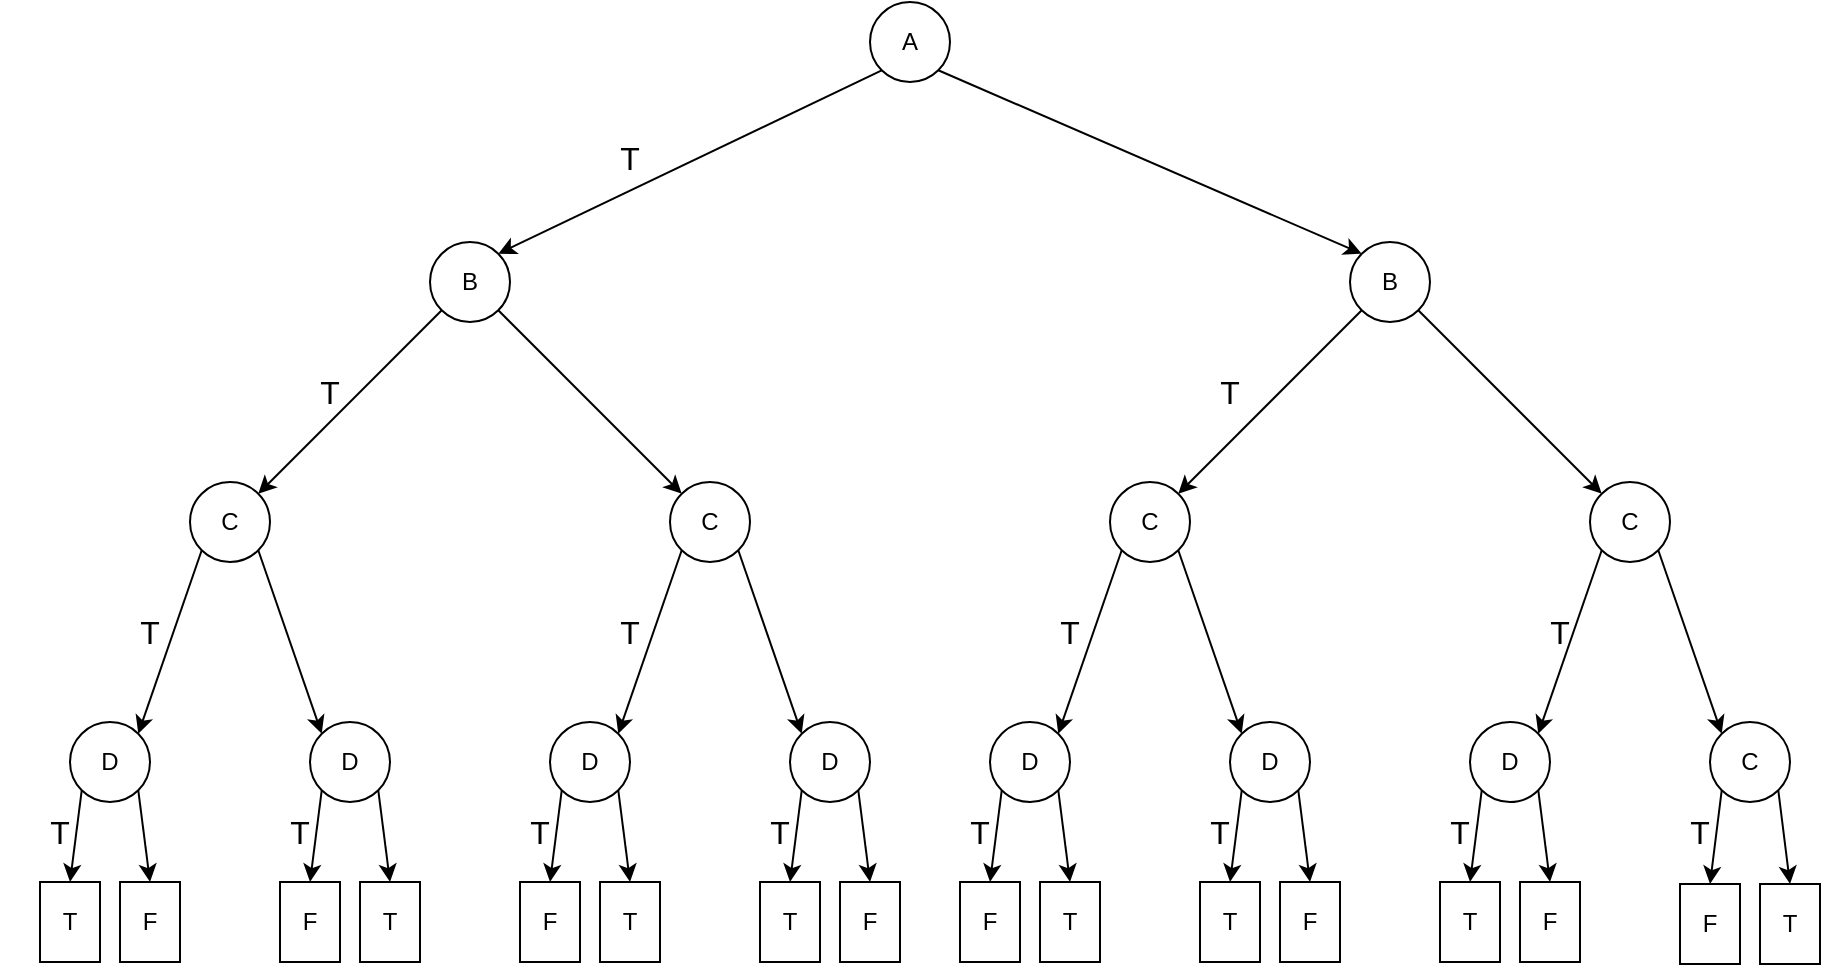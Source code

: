 <mxfile version="21.7.1" type="github">
  <diagram name="Trang-1" id="c6DrtgqLX9AAQbIjRyR2">
    <mxGraphModel dx="1050" dy="534" grid="1" gridSize="10" guides="1" tooltips="1" connect="1" arrows="1" fold="1" page="1" pageScale="1" pageWidth="2339" pageHeight="3300" math="0" shadow="0">
      <root>
        <mxCell id="0" />
        <mxCell id="1" parent="0" />
        <mxCell id="hg2JY5M4wenPQIr7XRld-16" style="rounded=0;orthogonalLoop=1;jettySize=auto;html=1;exitX=0;exitY=1;exitDx=0;exitDy=0;entryX=1;entryY=0;entryDx=0;entryDy=0;" edge="1" parent="1" source="hg2JY5M4wenPQIr7XRld-1" target="hg2JY5M4wenPQIr7XRld-3">
          <mxGeometry relative="1" as="geometry" />
        </mxCell>
        <mxCell id="hg2JY5M4wenPQIr7XRld-17" style="rounded=0;orthogonalLoop=1;jettySize=auto;html=1;exitX=1;exitY=1;exitDx=0;exitDy=0;entryX=0;entryY=0;entryDx=0;entryDy=0;" edge="1" parent="1" source="hg2JY5M4wenPQIr7XRld-1" target="hg2JY5M4wenPQIr7XRld-2">
          <mxGeometry relative="1" as="geometry" />
        </mxCell>
        <mxCell id="hg2JY5M4wenPQIr7XRld-1" value="A" style="ellipse;whiteSpace=wrap;html=1;aspect=fixed;" vertex="1" parent="1">
          <mxGeometry x="580" y="160" width="40" height="40" as="geometry" />
        </mxCell>
        <mxCell id="hg2JY5M4wenPQIr7XRld-20" style="rounded=0;orthogonalLoop=1;jettySize=auto;html=1;exitX=0;exitY=1;exitDx=0;exitDy=0;entryX=1;entryY=0;entryDx=0;entryDy=0;" edge="1" parent="1" source="hg2JY5M4wenPQIr7XRld-2" target="hg2JY5M4wenPQIr7XRld-7">
          <mxGeometry relative="1" as="geometry" />
        </mxCell>
        <mxCell id="hg2JY5M4wenPQIr7XRld-21" style="rounded=0;orthogonalLoop=1;jettySize=auto;html=1;exitX=1;exitY=1;exitDx=0;exitDy=0;entryX=0;entryY=0;entryDx=0;entryDy=0;" edge="1" parent="1" source="hg2JY5M4wenPQIr7XRld-2" target="hg2JY5M4wenPQIr7XRld-6">
          <mxGeometry relative="1" as="geometry" />
        </mxCell>
        <mxCell id="hg2JY5M4wenPQIr7XRld-2" value="B" style="ellipse;whiteSpace=wrap;html=1;aspect=fixed;" vertex="1" parent="1">
          <mxGeometry x="820" y="280" width="40" height="40" as="geometry" />
        </mxCell>
        <mxCell id="hg2JY5M4wenPQIr7XRld-18" style="rounded=0;orthogonalLoop=1;jettySize=auto;html=1;exitX=0;exitY=1;exitDx=0;exitDy=0;entryX=1;entryY=0;entryDx=0;entryDy=0;" edge="1" parent="1" source="hg2JY5M4wenPQIr7XRld-3" target="hg2JY5M4wenPQIr7XRld-5">
          <mxGeometry relative="1" as="geometry" />
        </mxCell>
        <mxCell id="hg2JY5M4wenPQIr7XRld-19" style="rounded=0;orthogonalLoop=1;jettySize=auto;html=1;exitX=1;exitY=1;exitDx=0;exitDy=0;entryX=0;entryY=0;entryDx=0;entryDy=0;" edge="1" parent="1" source="hg2JY5M4wenPQIr7XRld-3" target="hg2JY5M4wenPQIr7XRld-4">
          <mxGeometry relative="1" as="geometry" />
        </mxCell>
        <mxCell id="hg2JY5M4wenPQIr7XRld-3" value="B" style="ellipse;whiteSpace=wrap;html=1;aspect=fixed;" vertex="1" parent="1">
          <mxGeometry x="360" y="280" width="40" height="40" as="geometry" />
        </mxCell>
        <mxCell id="hg2JY5M4wenPQIr7XRld-24" style="rounded=0;orthogonalLoop=1;jettySize=auto;html=1;exitX=0;exitY=1;exitDx=0;exitDy=0;entryX=1;entryY=0;entryDx=0;entryDy=0;" edge="1" parent="1" source="hg2JY5M4wenPQIr7XRld-4" target="hg2JY5M4wenPQIr7XRld-11">
          <mxGeometry relative="1" as="geometry" />
        </mxCell>
        <mxCell id="hg2JY5M4wenPQIr7XRld-25" style="rounded=0;orthogonalLoop=1;jettySize=auto;html=1;exitX=1;exitY=1;exitDx=0;exitDy=0;entryX=0;entryY=0;entryDx=0;entryDy=0;" edge="1" parent="1" source="hg2JY5M4wenPQIr7XRld-4" target="hg2JY5M4wenPQIr7XRld-10">
          <mxGeometry relative="1" as="geometry" />
        </mxCell>
        <mxCell id="hg2JY5M4wenPQIr7XRld-4" value="C" style="ellipse;whiteSpace=wrap;html=1;aspect=fixed;" vertex="1" parent="1">
          <mxGeometry x="480" y="400" width="40" height="40" as="geometry" />
        </mxCell>
        <mxCell id="hg2JY5M4wenPQIr7XRld-22" style="rounded=0;orthogonalLoop=1;jettySize=auto;html=1;exitX=0;exitY=1;exitDx=0;exitDy=0;entryX=1;entryY=0;entryDx=0;entryDy=0;" edge="1" parent="1" source="hg2JY5M4wenPQIr7XRld-5" target="hg2JY5M4wenPQIr7XRld-9">
          <mxGeometry relative="1" as="geometry" />
        </mxCell>
        <mxCell id="hg2JY5M4wenPQIr7XRld-23" style="rounded=0;orthogonalLoop=1;jettySize=auto;html=1;exitX=1;exitY=1;exitDx=0;exitDy=0;entryX=0;entryY=0;entryDx=0;entryDy=0;" edge="1" parent="1" source="hg2JY5M4wenPQIr7XRld-5" target="hg2JY5M4wenPQIr7XRld-8">
          <mxGeometry relative="1" as="geometry" />
        </mxCell>
        <mxCell id="hg2JY5M4wenPQIr7XRld-5" value="C" style="ellipse;whiteSpace=wrap;html=1;aspect=fixed;" vertex="1" parent="1">
          <mxGeometry x="240" y="400" width="40" height="40" as="geometry" />
        </mxCell>
        <mxCell id="hg2JY5M4wenPQIr7XRld-28" style="rounded=0;orthogonalLoop=1;jettySize=auto;html=1;exitX=0;exitY=1;exitDx=0;exitDy=0;entryX=1;entryY=0;entryDx=0;entryDy=0;" edge="1" parent="1" source="hg2JY5M4wenPQIr7XRld-6" target="hg2JY5M4wenPQIr7XRld-15">
          <mxGeometry relative="1" as="geometry" />
        </mxCell>
        <mxCell id="hg2JY5M4wenPQIr7XRld-29" style="rounded=0;orthogonalLoop=1;jettySize=auto;html=1;exitX=1;exitY=1;exitDx=0;exitDy=0;entryX=0;entryY=0;entryDx=0;entryDy=0;" edge="1" parent="1" source="hg2JY5M4wenPQIr7XRld-6" target="hg2JY5M4wenPQIr7XRld-14">
          <mxGeometry relative="1" as="geometry" />
        </mxCell>
        <mxCell id="hg2JY5M4wenPQIr7XRld-6" value="C" style="ellipse;whiteSpace=wrap;html=1;aspect=fixed;" vertex="1" parent="1">
          <mxGeometry x="940" y="400" width="40" height="40" as="geometry" />
        </mxCell>
        <mxCell id="hg2JY5M4wenPQIr7XRld-26" style="rounded=0;orthogonalLoop=1;jettySize=auto;html=1;exitX=0;exitY=1;exitDx=0;exitDy=0;entryX=1;entryY=0;entryDx=0;entryDy=0;" edge="1" parent="1" source="hg2JY5M4wenPQIr7XRld-7" target="hg2JY5M4wenPQIr7XRld-13">
          <mxGeometry relative="1" as="geometry" />
        </mxCell>
        <mxCell id="hg2JY5M4wenPQIr7XRld-27" style="rounded=0;orthogonalLoop=1;jettySize=auto;html=1;exitX=1;exitY=1;exitDx=0;exitDy=0;entryX=0;entryY=0;entryDx=0;entryDy=0;" edge="1" parent="1" source="hg2JY5M4wenPQIr7XRld-7" target="hg2JY5M4wenPQIr7XRld-12">
          <mxGeometry relative="1" as="geometry" />
        </mxCell>
        <mxCell id="hg2JY5M4wenPQIr7XRld-7" value="C" style="ellipse;whiteSpace=wrap;html=1;aspect=fixed;" vertex="1" parent="1">
          <mxGeometry x="700" y="400" width="40" height="40" as="geometry" />
        </mxCell>
        <mxCell id="hg2JY5M4wenPQIr7XRld-48" style="rounded=0;orthogonalLoop=1;jettySize=auto;html=1;exitX=0;exitY=1;exitDx=0;exitDy=0;entryX=0.5;entryY=0;entryDx=0;entryDy=0;" edge="1" parent="1" source="hg2JY5M4wenPQIr7XRld-8" target="hg2JY5M4wenPQIr7XRld-32">
          <mxGeometry relative="1" as="geometry" />
        </mxCell>
        <mxCell id="hg2JY5M4wenPQIr7XRld-49" style="rounded=0;orthogonalLoop=1;jettySize=auto;html=1;exitX=1;exitY=1;exitDx=0;exitDy=0;entryX=0.5;entryY=0;entryDx=0;entryDy=0;" edge="1" parent="1" source="hg2JY5M4wenPQIr7XRld-8" target="hg2JY5M4wenPQIr7XRld-33">
          <mxGeometry relative="1" as="geometry" />
        </mxCell>
        <mxCell id="hg2JY5M4wenPQIr7XRld-8" value="D" style="ellipse;whiteSpace=wrap;html=1;aspect=fixed;" vertex="1" parent="1">
          <mxGeometry x="300" y="520" width="40" height="40" as="geometry" />
        </mxCell>
        <mxCell id="hg2JY5M4wenPQIr7XRld-46" style="rounded=0;orthogonalLoop=1;jettySize=auto;html=1;exitX=0;exitY=1;exitDx=0;exitDy=0;entryX=0.5;entryY=0;entryDx=0;entryDy=0;" edge="1" parent="1" source="hg2JY5M4wenPQIr7XRld-9" target="hg2JY5M4wenPQIr7XRld-30">
          <mxGeometry relative="1" as="geometry" />
        </mxCell>
        <mxCell id="hg2JY5M4wenPQIr7XRld-47" style="rounded=0;orthogonalLoop=1;jettySize=auto;html=1;exitX=1;exitY=1;exitDx=0;exitDy=0;entryX=0.5;entryY=0;entryDx=0;entryDy=0;" edge="1" parent="1" source="hg2JY5M4wenPQIr7XRld-9" target="hg2JY5M4wenPQIr7XRld-31">
          <mxGeometry relative="1" as="geometry" />
        </mxCell>
        <mxCell id="hg2JY5M4wenPQIr7XRld-9" value="D" style="ellipse;whiteSpace=wrap;html=1;aspect=fixed;" vertex="1" parent="1">
          <mxGeometry x="180" y="520" width="40" height="40" as="geometry" />
        </mxCell>
        <mxCell id="hg2JY5M4wenPQIr7XRld-52" style="rounded=0;orthogonalLoop=1;jettySize=auto;html=1;exitX=0;exitY=1;exitDx=0;exitDy=0;entryX=0.5;entryY=0;entryDx=0;entryDy=0;" edge="1" parent="1" source="hg2JY5M4wenPQIr7XRld-10" target="hg2JY5M4wenPQIr7XRld-36">
          <mxGeometry relative="1" as="geometry" />
        </mxCell>
        <mxCell id="hg2JY5M4wenPQIr7XRld-53" style="rounded=0;orthogonalLoop=1;jettySize=auto;html=1;exitX=1;exitY=1;exitDx=0;exitDy=0;entryX=0.5;entryY=0;entryDx=0;entryDy=0;" edge="1" parent="1" source="hg2JY5M4wenPQIr7XRld-10" target="hg2JY5M4wenPQIr7XRld-37">
          <mxGeometry relative="1" as="geometry" />
        </mxCell>
        <mxCell id="hg2JY5M4wenPQIr7XRld-10" value="D" style="ellipse;whiteSpace=wrap;html=1;aspect=fixed;" vertex="1" parent="1">
          <mxGeometry x="540" y="520" width="40" height="40" as="geometry" />
        </mxCell>
        <mxCell id="hg2JY5M4wenPQIr7XRld-50" style="rounded=0;orthogonalLoop=1;jettySize=auto;html=1;exitX=0;exitY=1;exitDx=0;exitDy=0;entryX=0.5;entryY=0;entryDx=0;entryDy=0;" edge="1" parent="1" source="hg2JY5M4wenPQIr7XRld-11" target="hg2JY5M4wenPQIr7XRld-34">
          <mxGeometry relative="1" as="geometry" />
        </mxCell>
        <mxCell id="hg2JY5M4wenPQIr7XRld-51" style="rounded=0;orthogonalLoop=1;jettySize=auto;html=1;exitX=1;exitY=1;exitDx=0;exitDy=0;entryX=0.5;entryY=0;entryDx=0;entryDy=0;" edge="1" parent="1" source="hg2JY5M4wenPQIr7XRld-11" target="hg2JY5M4wenPQIr7XRld-35">
          <mxGeometry relative="1" as="geometry" />
        </mxCell>
        <mxCell id="hg2JY5M4wenPQIr7XRld-11" value="D" style="ellipse;whiteSpace=wrap;html=1;aspect=fixed;" vertex="1" parent="1">
          <mxGeometry x="420" y="520" width="40" height="40" as="geometry" />
        </mxCell>
        <mxCell id="hg2JY5M4wenPQIr7XRld-56" style="rounded=0;orthogonalLoop=1;jettySize=auto;html=1;exitX=0;exitY=1;exitDx=0;exitDy=0;entryX=0.5;entryY=0;entryDx=0;entryDy=0;" edge="1" parent="1" source="hg2JY5M4wenPQIr7XRld-12" target="hg2JY5M4wenPQIr7XRld-40">
          <mxGeometry relative="1" as="geometry" />
        </mxCell>
        <mxCell id="hg2JY5M4wenPQIr7XRld-57" style="rounded=0;orthogonalLoop=1;jettySize=auto;html=1;exitX=1;exitY=1;exitDx=0;exitDy=0;entryX=0.5;entryY=0;entryDx=0;entryDy=0;" edge="1" parent="1" source="hg2JY5M4wenPQIr7XRld-12" target="hg2JY5M4wenPQIr7XRld-41">
          <mxGeometry relative="1" as="geometry" />
        </mxCell>
        <mxCell id="hg2JY5M4wenPQIr7XRld-12" value="D" style="ellipse;whiteSpace=wrap;html=1;aspect=fixed;" vertex="1" parent="1">
          <mxGeometry x="760" y="520" width="40" height="40" as="geometry" />
        </mxCell>
        <mxCell id="hg2JY5M4wenPQIr7XRld-54" style="rounded=0;orthogonalLoop=1;jettySize=auto;html=1;exitX=0;exitY=1;exitDx=0;exitDy=0;entryX=0.5;entryY=0;entryDx=0;entryDy=0;" edge="1" parent="1" source="hg2JY5M4wenPQIr7XRld-13" target="hg2JY5M4wenPQIr7XRld-38">
          <mxGeometry relative="1" as="geometry" />
        </mxCell>
        <mxCell id="hg2JY5M4wenPQIr7XRld-55" style="rounded=0;orthogonalLoop=1;jettySize=auto;html=1;exitX=1;exitY=1;exitDx=0;exitDy=0;entryX=0.5;entryY=0;entryDx=0;entryDy=0;" edge="1" parent="1" source="hg2JY5M4wenPQIr7XRld-13" target="hg2JY5M4wenPQIr7XRld-39">
          <mxGeometry relative="1" as="geometry" />
        </mxCell>
        <mxCell id="hg2JY5M4wenPQIr7XRld-13" value="D" style="ellipse;whiteSpace=wrap;html=1;aspect=fixed;" vertex="1" parent="1">
          <mxGeometry x="640" y="520" width="40" height="40" as="geometry" />
        </mxCell>
        <mxCell id="hg2JY5M4wenPQIr7XRld-60" style="rounded=0;orthogonalLoop=1;jettySize=auto;html=1;exitX=0;exitY=1;exitDx=0;exitDy=0;entryX=0.5;entryY=0;entryDx=0;entryDy=0;" edge="1" parent="1" source="hg2JY5M4wenPQIr7XRld-14" target="hg2JY5M4wenPQIr7XRld-44">
          <mxGeometry relative="1" as="geometry" />
        </mxCell>
        <mxCell id="hg2JY5M4wenPQIr7XRld-61" style="rounded=0;orthogonalLoop=1;jettySize=auto;html=1;exitX=1;exitY=1;exitDx=0;exitDy=0;entryX=0.5;entryY=0;entryDx=0;entryDy=0;" edge="1" parent="1" source="hg2JY5M4wenPQIr7XRld-14" target="hg2JY5M4wenPQIr7XRld-45">
          <mxGeometry relative="1" as="geometry" />
        </mxCell>
        <mxCell id="hg2JY5M4wenPQIr7XRld-14" value="C" style="ellipse;whiteSpace=wrap;html=1;aspect=fixed;" vertex="1" parent="1">
          <mxGeometry x="1000" y="520" width="40" height="40" as="geometry" />
        </mxCell>
        <mxCell id="hg2JY5M4wenPQIr7XRld-58" style="rounded=0;orthogonalLoop=1;jettySize=auto;html=1;exitX=0;exitY=1;exitDx=0;exitDy=0;entryX=0.5;entryY=0;entryDx=0;entryDy=0;" edge="1" parent="1" source="hg2JY5M4wenPQIr7XRld-15" target="hg2JY5M4wenPQIr7XRld-42">
          <mxGeometry relative="1" as="geometry" />
        </mxCell>
        <mxCell id="hg2JY5M4wenPQIr7XRld-59" style="rounded=0;orthogonalLoop=1;jettySize=auto;html=1;exitX=1;exitY=1;exitDx=0;exitDy=0;entryX=0.5;entryY=0;entryDx=0;entryDy=0;" edge="1" parent="1" source="hg2JY5M4wenPQIr7XRld-15" target="hg2JY5M4wenPQIr7XRld-43">
          <mxGeometry relative="1" as="geometry" />
        </mxCell>
        <mxCell id="hg2JY5M4wenPQIr7XRld-15" value="D" style="ellipse;whiteSpace=wrap;html=1;aspect=fixed;" vertex="1" parent="1">
          <mxGeometry x="880" y="520" width="40" height="40" as="geometry" />
        </mxCell>
        <mxCell id="hg2JY5M4wenPQIr7XRld-30" value="T" style="rounded=0;whiteSpace=wrap;html=1;" vertex="1" parent="1">
          <mxGeometry x="165" y="600" width="30" height="40" as="geometry" />
        </mxCell>
        <mxCell id="hg2JY5M4wenPQIr7XRld-31" value="F" style="rounded=0;whiteSpace=wrap;html=1;" vertex="1" parent="1">
          <mxGeometry x="205" y="600" width="30" height="40" as="geometry" />
        </mxCell>
        <mxCell id="hg2JY5M4wenPQIr7XRld-32" value="F" style="rounded=0;whiteSpace=wrap;html=1;" vertex="1" parent="1">
          <mxGeometry x="285" y="600" width="30" height="40" as="geometry" />
        </mxCell>
        <mxCell id="hg2JY5M4wenPQIr7XRld-33" value="T" style="rounded=0;whiteSpace=wrap;html=1;" vertex="1" parent="1">
          <mxGeometry x="325" y="600" width="30" height="40" as="geometry" />
        </mxCell>
        <mxCell id="hg2JY5M4wenPQIr7XRld-34" value="F" style="rounded=0;whiteSpace=wrap;html=1;" vertex="1" parent="1">
          <mxGeometry x="405" y="600" width="30" height="40" as="geometry" />
        </mxCell>
        <mxCell id="hg2JY5M4wenPQIr7XRld-35" value="T" style="rounded=0;whiteSpace=wrap;html=1;" vertex="1" parent="1">
          <mxGeometry x="445" y="600" width="30" height="40" as="geometry" />
        </mxCell>
        <mxCell id="hg2JY5M4wenPQIr7XRld-36" value="T" style="rounded=0;whiteSpace=wrap;html=1;" vertex="1" parent="1">
          <mxGeometry x="525" y="600" width="30" height="40" as="geometry" />
        </mxCell>
        <mxCell id="hg2JY5M4wenPQIr7XRld-37" value="F" style="rounded=0;whiteSpace=wrap;html=1;" vertex="1" parent="1">
          <mxGeometry x="565" y="600" width="30" height="40" as="geometry" />
        </mxCell>
        <mxCell id="hg2JY5M4wenPQIr7XRld-38" value="F" style="rounded=0;whiteSpace=wrap;html=1;" vertex="1" parent="1">
          <mxGeometry x="625" y="600" width="30" height="40" as="geometry" />
        </mxCell>
        <mxCell id="hg2JY5M4wenPQIr7XRld-39" value="T" style="rounded=0;whiteSpace=wrap;html=1;" vertex="1" parent="1">
          <mxGeometry x="665" y="600" width="30" height="40" as="geometry" />
        </mxCell>
        <mxCell id="hg2JY5M4wenPQIr7XRld-40" value="T" style="rounded=0;whiteSpace=wrap;html=1;" vertex="1" parent="1">
          <mxGeometry x="745" y="600" width="30" height="40" as="geometry" />
        </mxCell>
        <mxCell id="hg2JY5M4wenPQIr7XRld-41" value="F" style="rounded=0;whiteSpace=wrap;html=1;" vertex="1" parent="1">
          <mxGeometry x="785" y="600" width="30" height="40" as="geometry" />
        </mxCell>
        <mxCell id="hg2JY5M4wenPQIr7XRld-42" value="T" style="rounded=0;whiteSpace=wrap;html=1;" vertex="1" parent="1">
          <mxGeometry x="865" y="600" width="30" height="40" as="geometry" />
        </mxCell>
        <mxCell id="hg2JY5M4wenPQIr7XRld-43" value="F" style="rounded=0;whiteSpace=wrap;html=1;" vertex="1" parent="1">
          <mxGeometry x="905" y="600" width="30" height="40" as="geometry" />
        </mxCell>
        <mxCell id="hg2JY5M4wenPQIr7XRld-44" value="F" style="rounded=0;whiteSpace=wrap;html=1;" vertex="1" parent="1">
          <mxGeometry x="985" y="601" width="30" height="40" as="geometry" />
        </mxCell>
        <mxCell id="hg2JY5M4wenPQIr7XRld-45" value="T" style="rounded=0;whiteSpace=wrap;html=1;" vertex="1" parent="1">
          <mxGeometry x="1025" y="601" width="30" height="40" as="geometry" />
        </mxCell>
        <mxCell id="hg2JY5M4wenPQIr7XRld-64" value="T" style="text;html=1;strokeColor=none;fillColor=none;align=center;verticalAlign=middle;whiteSpace=wrap;rounded=0;rotation=0;fontSize=16;" vertex="1" parent="1">
          <mxGeometry x="430" y="223" width="60" height="30" as="geometry" />
        </mxCell>
        <mxCell id="hg2JY5M4wenPQIr7XRld-67" value="T" style="text;html=1;strokeColor=none;fillColor=none;align=center;verticalAlign=middle;whiteSpace=wrap;rounded=0;rotation=0;fontSize=16;" vertex="1" parent="1">
          <mxGeometry x="280" y="340" width="60" height="30" as="geometry" />
        </mxCell>
        <mxCell id="hg2JY5M4wenPQIr7XRld-68" value="T" style="text;html=1;strokeColor=none;fillColor=none;align=center;verticalAlign=middle;whiteSpace=wrap;rounded=0;rotation=0;fontSize=16;" vertex="1" parent="1">
          <mxGeometry x="190" y="460" width="60" height="30" as="geometry" />
        </mxCell>
        <mxCell id="hg2JY5M4wenPQIr7XRld-69" value="T" style="text;html=1;strokeColor=none;fillColor=none;align=center;verticalAlign=middle;whiteSpace=wrap;rounded=0;rotation=0;fontSize=16;" vertex="1" parent="1">
          <mxGeometry x="145" y="560" width="60" height="30" as="geometry" />
        </mxCell>
        <mxCell id="hg2JY5M4wenPQIr7XRld-70" value="T" style="text;html=1;strokeColor=none;fillColor=none;align=center;verticalAlign=middle;whiteSpace=wrap;rounded=0;rotation=0;fontSize=16;" vertex="1" parent="1">
          <mxGeometry x="730" y="340" width="60" height="30" as="geometry" />
        </mxCell>
        <mxCell id="hg2JY5M4wenPQIr7XRld-71" value="T" style="text;html=1;strokeColor=none;fillColor=none;align=center;verticalAlign=middle;whiteSpace=wrap;rounded=0;rotation=0;fontSize=16;" vertex="1" parent="1">
          <mxGeometry x="430" y="460" width="60" height="30" as="geometry" />
        </mxCell>
        <mxCell id="hg2JY5M4wenPQIr7XRld-72" value="T" style="text;html=1;strokeColor=none;fillColor=none;align=center;verticalAlign=middle;whiteSpace=wrap;rounded=0;rotation=0;fontSize=16;" vertex="1" parent="1">
          <mxGeometry x="650" y="460" width="60" height="30" as="geometry" />
        </mxCell>
        <mxCell id="hg2JY5M4wenPQIr7XRld-73" value="T" style="text;html=1;strokeColor=none;fillColor=none;align=center;verticalAlign=middle;whiteSpace=wrap;rounded=0;rotation=0;fontSize=16;" vertex="1" parent="1">
          <mxGeometry x="895" y="460" width="60" height="30" as="geometry" />
        </mxCell>
        <mxCell id="hg2JY5M4wenPQIr7XRld-74" value="T" style="text;html=1;strokeColor=none;fillColor=none;align=center;verticalAlign=middle;whiteSpace=wrap;rounded=0;rotation=0;fontSize=16;" vertex="1" parent="1">
          <mxGeometry x="265" y="560" width="60" height="30" as="geometry" />
        </mxCell>
        <mxCell id="hg2JY5M4wenPQIr7XRld-75" value="T" style="text;html=1;strokeColor=none;fillColor=none;align=center;verticalAlign=middle;whiteSpace=wrap;rounded=0;rotation=0;fontSize=16;" vertex="1" parent="1">
          <mxGeometry x="385" y="560" width="60" height="30" as="geometry" />
        </mxCell>
        <mxCell id="hg2JY5M4wenPQIr7XRld-76" value="T" style="text;html=1;strokeColor=none;fillColor=none;align=center;verticalAlign=middle;whiteSpace=wrap;rounded=0;rotation=0;fontSize=16;" vertex="1" parent="1">
          <mxGeometry x="505" y="560" width="60" height="30" as="geometry" />
        </mxCell>
        <mxCell id="hg2JY5M4wenPQIr7XRld-77" value="T" style="text;html=1;strokeColor=none;fillColor=none;align=center;verticalAlign=middle;whiteSpace=wrap;rounded=0;rotation=0;fontSize=16;" vertex="1" parent="1">
          <mxGeometry x="605" y="560" width="60" height="30" as="geometry" />
        </mxCell>
        <mxCell id="hg2JY5M4wenPQIr7XRld-79" value="T" style="text;html=1;strokeColor=none;fillColor=none;align=center;verticalAlign=middle;whiteSpace=wrap;rounded=0;rotation=0;fontSize=16;" vertex="1" parent="1">
          <mxGeometry x="725" y="560" width="60" height="30" as="geometry" />
        </mxCell>
        <mxCell id="hg2JY5M4wenPQIr7XRld-80" value="T" style="text;html=1;strokeColor=none;fillColor=none;align=center;verticalAlign=middle;whiteSpace=wrap;rounded=0;rotation=0;fontSize=16;" vertex="1" parent="1">
          <mxGeometry x="845" y="560" width="60" height="30" as="geometry" />
        </mxCell>
        <mxCell id="hg2JY5M4wenPQIr7XRld-82" value="T" style="text;html=1;strokeColor=none;fillColor=none;align=center;verticalAlign=middle;whiteSpace=wrap;rounded=0;rotation=0;fontSize=16;" vertex="1" parent="1">
          <mxGeometry x="965" y="560" width="60" height="30" as="geometry" />
        </mxCell>
      </root>
    </mxGraphModel>
  </diagram>
</mxfile>

